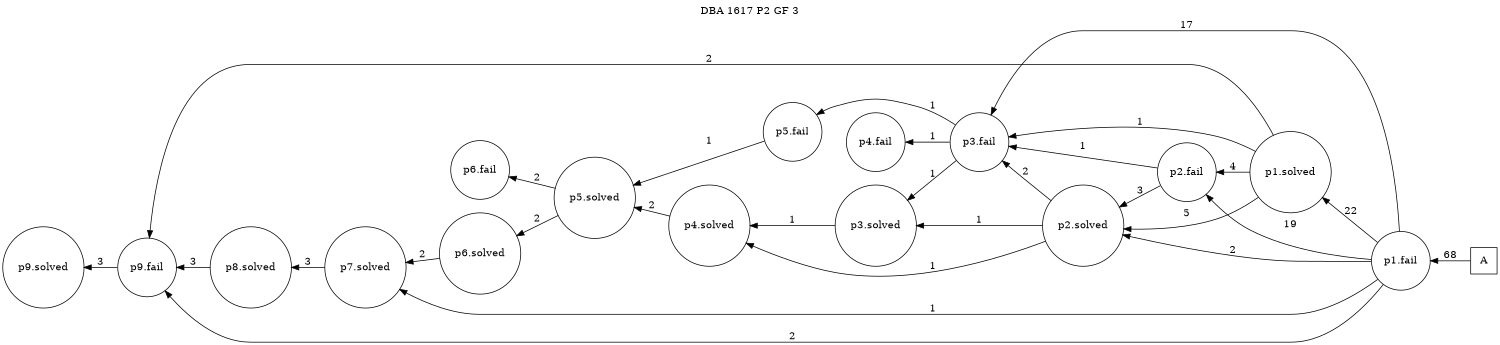 digraph DBA_1617_P2_GF_3 {
labelloc="tl"
label= " DBA 1617 P2 GF 3 "
rankdir="RL";
graph [ size=" 10 , 10 !"]

"A" [shape="square" label="A"]
"p1.fail" [shape="circle" label="p1.fail"]
"p2.fail" [shape="circle" label="p2.fail"]
"p1.solved" [shape="circle" label="p1.solved"]
"p2.solved" [shape="circle" label="p2.solved"]
"p3.fail" [shape="circle" label="p3.fail"]
"p4.fail" [shape="circle" label="p4.fail"]
"p5.fail" [shape="circle" label="p5.fail"]
"p5.solved" [shape="circle" label="p5.solved"]
"p6.fail" [shape="circle" label="p6.fail"]
"p3.solved" [shape="circle" label="p3.solved"]
"p4.solved" [shape="circle" label="p4.solved"]
"p6.solved" [shape="circle" label="p6.solved"]
"p7.solved" [shape="circle" label="p7.solved"]
"p8.solved" [shape="circle" label="p8.solved"]
"p9.fail" [shape="circle" label="p9.fail"]
"p9.solved" [shape="circle" label="p9.solved"]
"A" -> "p1.fail" [ label=68]
"p1.fail" -> "p2.fail" [ label=19]
"p1.fail" -> "p1.solved" [ label=22]
"p1.fail" -> "p2.solved" [ label=2]
"p1.fail" -> "p3.fail" [ label=17]
"p1.fail" -> "p7.solved" [ label=1]
"p1.fail" -> "p9.fail" [ label=2]
"p2.fail" -> "p2.solved" [ label=3]
"p2.fail" -> "p3.fail" [ label=1]
"p1.solved" -> "p2.fail" [ label=4]
"p1.solved" -> "p2.solved" [ label=5]
"p1.solved" -> "p3.fail" [ label=1]
"p1.solved" -> "p9.fail" [ label=2]
"p2.solved" -> "p3.fail" [ label=2]
"p2.solved" -> "p3.solved" [ label=1]
"p2.solved" -> "p4.solved" [ label=1]
"p3.fail" -> "p4.fail" [ label=1]
"p3.fail" -> "p5.fail" [ label=1]
"p3.fail" -> "p3.solved" [ label=1]
"p5.fail" -> "p5.solved" [ label=1]
"p5.solved" -> "p6.fail" [ label=2]
"p5.solved" -> "p6.solved" [ label=2]
"p3.solved" -> "p4.solved" [ label=1]
"p4.solved" -> "p5.solved" [ label=2]
"p6.solved" -> "p7.solved" [ label=2]
"p7.solved" -> "p8.solved" [ label=3]
"p8.solved" -> "p9.fail" [ label=3]
"p9.fail" -> "p9.solved" [ label=3]
}
